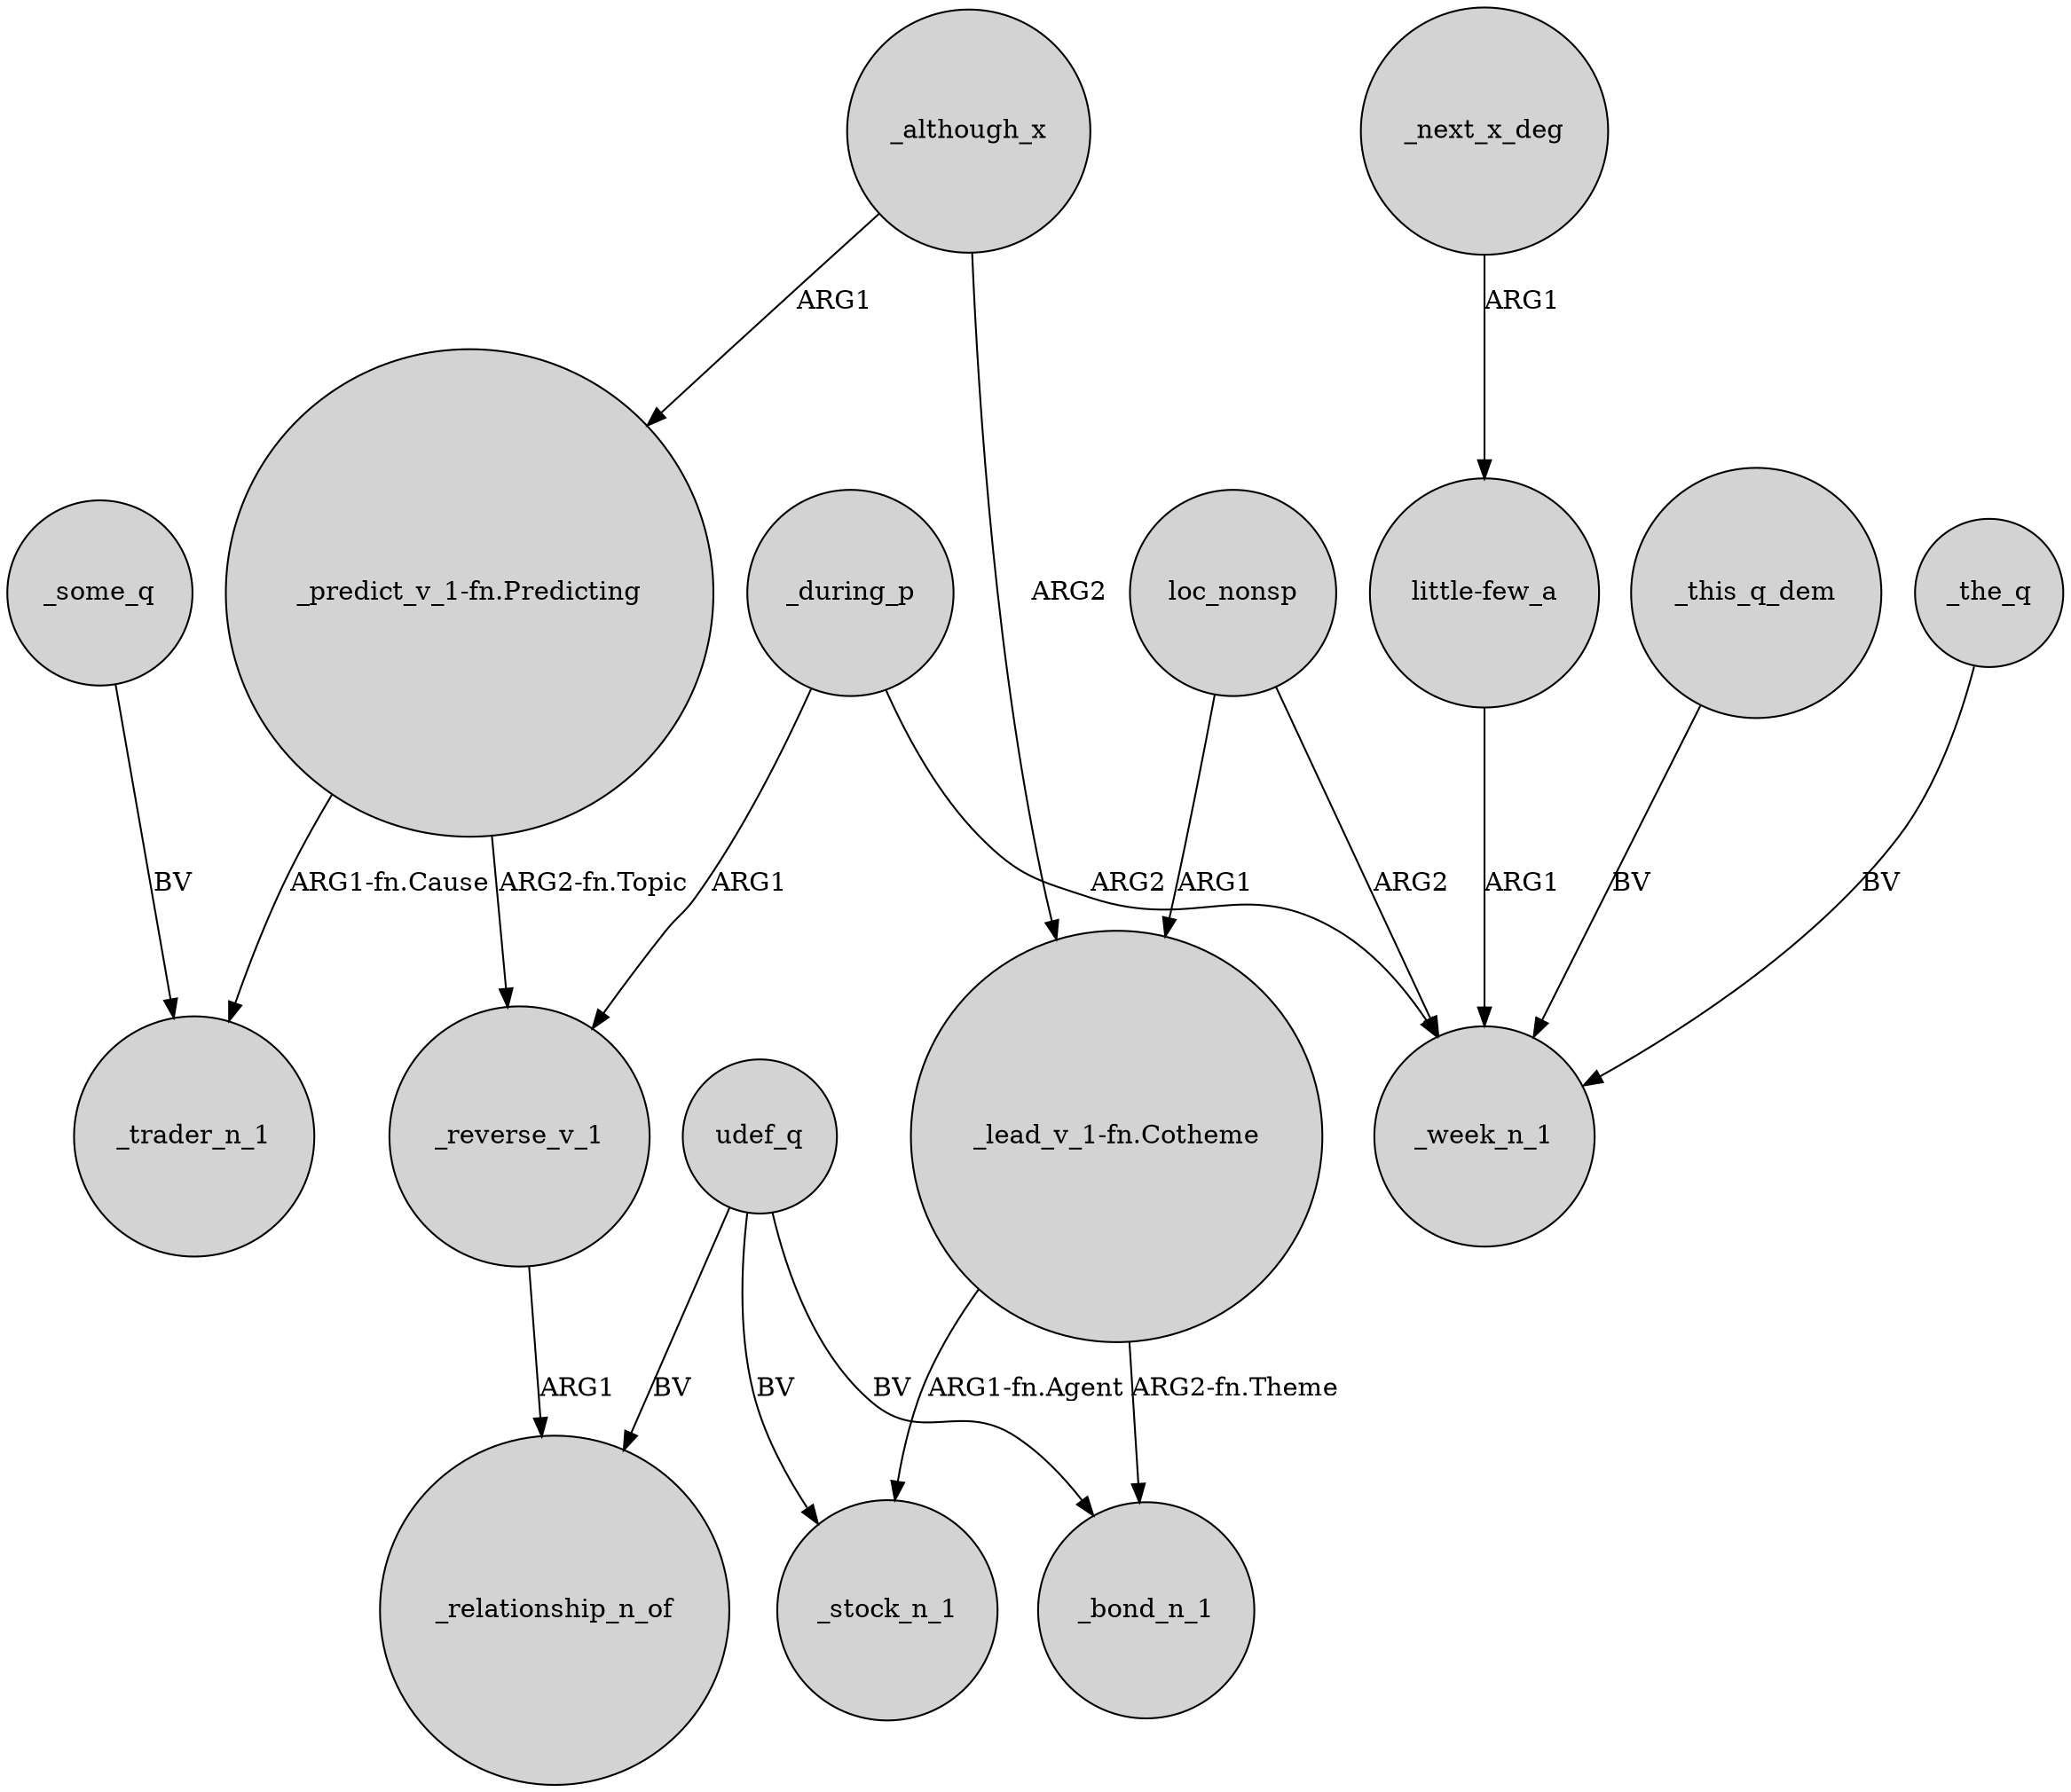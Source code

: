 digraph {
	node [shape=circle style=filled]
	_reverse_v_1 -> _relationship_n_of [label=ARG1]
	"little-few_a" -> _week_n_1 [label=ARG1]
	"_lead_v_1-fn.Cotheme" -> _bond_n_1 [label="ARG2-fn.Theme"]
	"_predict_v_1-fn.Predicting" -> _reverse_v_1 [label="ARG2-fn.Topic"]
	"_predict_v_1-fn.Predicting" -> _trader_n_1 [label="ARG1-fn.Cause"]
	_although_x -> "_predict_v_1-fn.Predicting" [label=ARG1]
	_some_q -> _trader_n_1 [label=BV]
	_next_x_deg -> "little-few_a" [label=ARG1]
	_this_q_dem -> _week_n_1 [label=BV]
	loc_nonsp -> _week_n_1 [label=ARG2]
	udef_q -> _bond_n_1 [label=BV]
	udef_q -> _stock_n_1 [label=BV]
	_the_q -> _week_n_1 [label=BV]
	udef_q -> _relationship_n_of [label=BV]
	"_lead_v_1-fn.Cotheme" -> _stock_n_1 [label="ARG1-fn.Agent"]
	_although_x -> "_lead_v_1-fn.Cotheme" [label=ARG2]
	_during_p -> _week_n_1 [label=ARG2]
	_during_p -> _reverse_v_1 [label=ARG1]
	loc_nonsp -> "_lead_v_1-fn.Cotheme" [label=ARG1]
}

